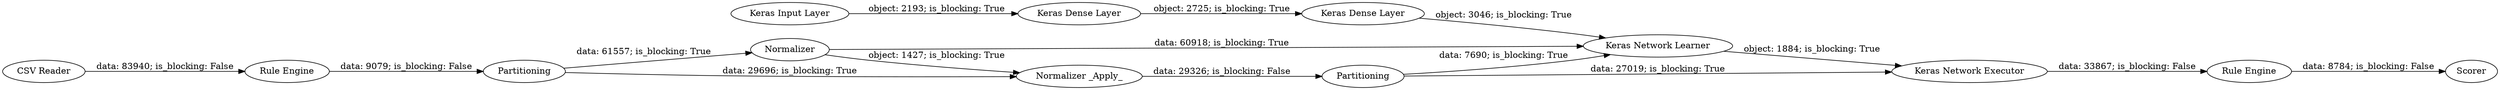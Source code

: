 digraph {
	"7631409214554770406_1" [label="CSV Reader"]
	"7631409214554770406_16" [label="Keras Dense Layer"]
	"7631409214554770406_19" [label=Partitioning]
	"7631409214554770406_21" [label=Normalizer]
	"7631409214554770406_20" [label=Partitioning]
	"7631409214554770406_26" [label="Keras Network Executor"]
	"7631409214554770406_15" [label="Keras Input Layer"]
	"7631409214554770406_25" [label=Scorer]
	"7631409214554770406_18" [label="Rule Engine"]
	"7631409214554770406_17" [label="Keras Dense Layer"]
	"7631409214554770406_23" [label="Rule Engine"]
	"7631409214554770406_22" [label="Normalizer _Apply_"]
	"7631409214554770406_24" [label="Keras Network Learner"]
	"7631409214554770406_19" -> "7631409214554770406_22" [label="data: 29696; is_blocking: True"]
	"7631409214554770406_15" -> "7631409214554770406_16" [label="object: 2193; is_blocking: True"]
	"7631409214554770406_21" -> "7631409214554770406_22" [label="object: 1427; is_blocking: True"]
	"7631409214554770406_21" -> "7631409214554770406_24" [label="data: 60918; is_blocking: True"]
	"7631409214554770406_19" -> "7631409214554770406_21" [label="data: 61557; is_blocking: True"]
	"7631409214554770406_16" -> "7631409214554770406_17" [label="object: 2725; is_blocking: True"]
	"7631409214554770406_26" -> "7631409214554770406_23" [label="data: 33867; is_blocking: False"]
	"7631409214554770406_20" -> "7631409214554770406_24" [label="data: 7690; is_blocking: True"]
	"7631409214554770406_23" -> "7631409214554770406_25" [label="data: 8784; is_blocking: False"]
	"7631409214554770406_18" -> "7631409214554770406_19" [label="data: 9079; is_blocking: False"]
	"7631409214554770406_1" -> "7631409214554770406_18" [label="data: 83940; is_blocking: False"]
	"7631409214554770406_22" -> "7631409214554770406_20" [label="data: 29326; is_blocking: False"]
	"7631409214554770406_20" -> "7631409214554770406_26" [label="data: 27019; is_blocking: True"]
	"7631409214554770406_24" -> "7631409214554770406_26" [label="object: 1884; is_blocking: True"]
	"7631409214554770406_17" -> "7631409214554770406_24" [label="object: 3046; is_blocking: True"]
	rankdir=LR
}
